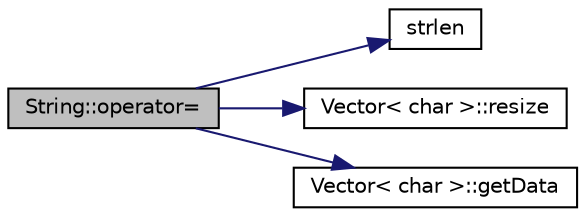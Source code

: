 digraph "String::operator="
{
  edge [fontname="Helvetica",fontsize="10",labelfontname="Helvetica",labelfontsize="10"];
  node [fontname="Helvetica",fontsize="10",shape=record];
  rankdir="LR";
  Node29 [label="String::operator=",height=0.2,width=0.4,color="black", fillcolor="grey75", style="filled", fontcolor="black"];
  Node29 -> Node30 [color="midnightblue",fontsize="10",style="solid",fontname="Helvetica"];
  Node30 [label="strlen",height=0.2,width=0.4,color="black", fillcolor="white", style="filled",URL="$d2/ddb/strlen_8cpp.html#ad2be42dd92af9f815e1a0f754c2ca6b3"];
  Node29 -> Node31 [color="midnightblue",fontsize="10",style="solid",fontname="Helvetica"];
  Node31 [label="Vector\< char \>::resize",height=0.2,width=0.4,color="black", fillcolor="white", style="filled",URL="$d5/db2/class_vector.html#a13badcacec751f1e00b0300aa8658c35"];
  Node29 -> Node32 [color="midnightblue",fontsize="10",style="solid",fontname="Helvetica"];
  Node32 [label="Vector\< char \>::getData",height=0.2,width=0.4,color="black", fillcolor="white", style="filled",URL="$d5/db2/class_vector.html#ad4ab3c154a8408f62e3b1d24fc140a80"];
}
